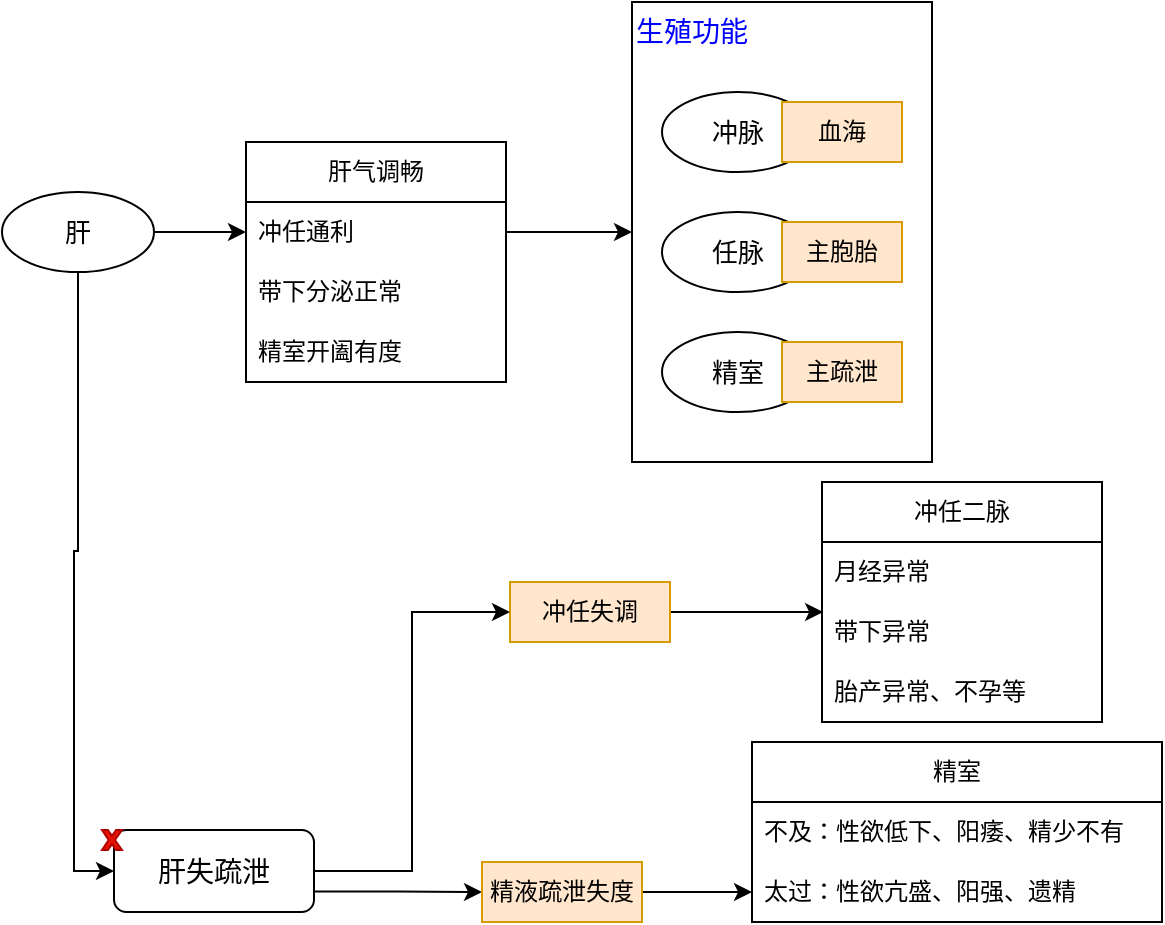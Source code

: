 <mxfile version="22.1.17" type="github">
  <diagram name="第 1 页" id="AgoYypZzx3hxxHUh2Zet">
    <mxGraphModel dx="1050" dy="557" grid="1" gridSize="10" guides="1" tooltips="1" connect="1" arrows="1" fold="1" page="1" pageScale="1" pageWidth="827" pageHeight="1169" math="0" shadow="0">
      <root>
        <mxCell id="0" />
        <mxCell id="1" parent="0" />
        <mxCell id="wE4b-NW_SzXMXIwF-MCA-17" value="" style="rounded=0;whiteSpace=wrap;html=1;" vertex="1" parent="1">
          <mxGeometry x="435" y="70" width="150" height="230" as="geometry" />
        </mxCell>
        <mxCell id="wE4b-NW_SzXMXIwF-MCA-5" value="" style="group" vertex="1" connectable="0" parent="1">
          <mxGeometry x="450" y="115" width="120" height="40" as="geometry" />
        </mxCell>
        <mxCell id="wE4b-NW_SzXMXIwF-MCA-6" value="冲脉" style="ellipse;whiteSpace=wrap;html=1;fontSize=13;" vertex="1" parent="wE4b-NW_SzXMXIwF-MCA-5">
          <mxGeometry width="76" height="40" as="geometry" />
        </mxCell>
        <mxCell id="wE4b-NW_SzXMXIwF-MCA-7" value="" style="endArrow=classic;html=1;rounded=0;exitX=1;exitY=0.5;exitDx=0;exitDy=0;" edge="1" parent="wE4b-NW_SzXMXIwF-MCA-5" source="wE4b-NW_SzXMXIwF-MCA-6" target="wE4b-NW_SzXMXIwF-MCA-8">
          <mxGeometry width="50" height="50" relative="1" as="geometry">
            <mxPoint x="127" y="21" as="sourcePoint" />
            <mxPoint x="272" y="20" as="targetPoint" />
          </mxGeometry>
        </mxCell>
        <mxCell id="wE4b-NW_SzXMXIwF-MCA-8" value="血海" style="text;html=1;strokeColor=#d79b00;fillColor=#ffe6cc;align=center;verticalAlign=middle;whiteSpace=wrap;rounded=0;" vertex="1" parent="wE4b-NW_SzXMXIwF-MCA-5">
          <mxGeometry x="60" y="5" width="60" height="30" as="geometry" />
        </mxCell>
        <mxCell id="wE4b-NW_SzXMXIwF-MCA-9" value="" style="group" vertex="1" connectable="0" parent="1">
          <mxGeometry x="450" y="175" width="120" height="40" as="geometry" />
        </mxCell>
        <mxCell id="wE4b-NW_SzXMXIwF-MCA-10" value="任脉" style="ellipse;whiteSpace=wrap;html=1;fontSize=13;" vertex="1" parent="wE4b-NW_SzXMXIwF-MCA-9">
          <mxGeometry width="76" height="40" as="geometry" />
        </mxCell>
        <mxCell id="wE4b-NW_SzXMXIwF-MCA-11" value="" style="endArrow=classic;html=1;rounded=0;exitX=1;exitY=0.5;exitDx=0;exitDy=0;" edge="1" parent="wE4b-NW_SzXMXIwF-MCA-9" source="wE4b-NW_SzXMXIwF-MCA-10" target="wE4b-NW_SzXMXIwF-MCA-12">
          <mxGeometry width="50" height="50" relative="1" as="geometry">
            <mxPoint x="127" y="21" as="sourcePoint" />
            <mxPoint x="272" y="20" as="targetPoint" />
          </mxGeometry>
        </mxCell>
        <mxCell id="wE4b-NW_SzXMXIwF-MCA-12" value="主胞胎" style="text;html=1;strokeColor=#d79b00;fillColor=#ffe6cc;align=center;verticalAlign=middle;whiteSpace=wrap;rounded=0;" vertex="1" parent="wE4b-NW_SzXMXIwF-MCA-9">
          <mxGeometry x="60" y="5" width="60" height="30" as="geometry" />
        </mxCell>
        <mxCell id="wE4b-NW_SzXMXIwF-MCA-13" value="" style="group" vertex="1" connectable="0" parent="1">
          <mxGeometry x="450" y="235" width="120" height="40" as="geometry" />
        </mxCell>
        <mxCell id="wE4b-NW_SzXMXIwF-MCA-14" value="精室" style="ellipse;whiteSpace=wrap;html=1;fontSize=13;" vertex="1" parent="wE4b-NW_SzXMXIwF-MCA-13">
          <mxGeometry width="76" height="40" as="geometry" />
        </mxCell>
        <mxCell id="wE4b-NW_SzXMXIwF-MCA-15" value="" style="endArrow=classic;html=1;rounded=0;exitX=1;exitY=0.5;exitDx=0;exitDy=0;" edge="1" parent="wE4b-NW_SzXMXIwF-MCA-13" source="wE4b-NW_SzXMXIwF-MCA-14" target="wE4b-NW_SzXMXIwF-MCA-16">
          <mxGeometry width="50" height="50" relative="1" as="geometry">
            <mxPoint x="127" y="21" as="sourcePoint" />
            <mxPoint x="272" y="20" as="targetPoint" />
          </mxGeometry>
        </mxCell>
        <mxCell id="wE4b-NW_SzXMXIwF-MCA-16" value="主疏泄" style="text;html=1;strokeColor=#d79b00;fillColor=#ffe6cc;align=center;verticalAlign=middle;whiteSpace=wrap;rounded=0;" vertex="1" parent="wE4b-NW_SzXMXIwF-MCA-13">
          <mxGeometry x="60" y="5" width="60" height="30" as="geometry" />
        </mxCell>
        <mxCell id="wE4b-NW_SzXMXIwF-MCA-18" value="生殖功能" style="text;html=1;strokeColor=none;fillColor=none;align=center;verticalAlign=middle;whiteSpace=wrap;rounded=0;fontSize=14;fontColor=#0000FF;" vertex="1" parent="1">
          <mxGeometry x="435" y="70" width="60" height="30" as="geometry" />
        </mxCell>
        <mxCell id="wE4b-NW_SzXMXIwF-MCA-3" value="" style="endArrow=classic;html=1;rounded=0;exitX=1;exitY=0.5;exitDx=0;exitDy=0;entryX=0;entryY=0.5;entryDx=0;entryDy=0;" edge="1" parent="1" source="wE4b-NW_SzXMXIwF-MCA-2" target="wE4b-NW_SzXMXIwF-MCA-21">
          <mxGeometry width="50" height="50" relative="1" as="geometry">
            <mxPoint x="247" y="181" as="sourcePoint" />
            <mxPoint x="180" y="180" as="targetPoint" />
          </mxGeometry>
        </mxCell>
        <mxCell id="wE4b-NW_SzXMXIwF-MCA-37" style="edgeStyle=orthogonalEdgeStyle;rounded=0;orthogonalLoop=1;jettySize=auto;html=1;exitX=0.5;exitY=1;exitDx=0;exitDy=0;entryX=0;entryY=0.5;entryDx=0;entryDy=0;" edge="1" parent="1" source="wE4b-NW_SzXMXIwF-MCA-2" target="wE4b-NW_SzXMXIwF-MCA-33">
          <mxGeometry relative="1" as="geometry" />
        </mxCell>
        <mxCell id="wE4b-NW_SzXMXIwF-MCA-2" value="肝" style="ellipse;whiteSpace=wrap;html=1;fontSize=13;" vertex="1" parent="1">
          <mxGeometry x="120" y="165" width="76" height="40" as="geometry" />
        </mxCell>
        <mxCell id="wE4b-NW_SzXMXIwF-MCA-20" value="肝气调畅" style="swimlane;fontStyle=0;childLayout=stackLayout;horizontal=1;startSize=30;horizontalStack=0;resizeParent=1;resizeParentMax=0;resizeLast=0;collapsible=1;marginBottom=0;whiteSpace=wrap;html=1;" vertex="1" parent="1">
          <mxGeometry x="242" y="140" width="130" height="120" as="geometry" />
        </mxCell>
        <mxCell id="wE4b-NW_SzXMXIwF-MCA-21" value="冲任通利" style="text;strokeColor=none;fillColor=none;align=left;verticalAlign=middle;spacingLeft=4;spacingRight=4;overflow=hidden;points=[[0,0.5],[1,0.5]];portConstraint=eastwest;rotatable=0;whiteSpace=wrap;html=1;" vertex="1" parent="wE4b-NW_SzXMXIwF-MCA-20">
          <mxGeometry y="30" width="130" height="30" as="geometry" />
        </mxCell>
        <mxCell id="wE4b-NW_SzXMXIwF-MCA-22" value="带下分泌正常" style="text;strokeColor=none;fillColor=none;align=left;verticalAlign=middle;spacingLeft=4;spacingRight=4;overflow=hidden;points=[[0,0.5],[1,0.5]];portConstraint=eastwest;rotatable=0;whiteSpace=wrap;html=1;" vertex="1" parent="wE4b-NW_SzXMXIwF-MCA-20">
          <mxGeometry y="60" width="130" height="30" as="geometry" />
        </mxCell>
        <mxCell id="wE4b-NW_SzXMXIwF-MCA-23" value="精室开阖有度" style="text;strokeColor=none;fillColor=none;align=left;verticalAlign=middle;spacingLeft=4;spacingRight=4;overflow=hidden;points=[[0,0.5],[1,0.5]];portConstraint=eastwest;rotatable=0;whiteSpace=wrap;html=1;" vertex="1" parent="wE4b-NW_SzXMXIwF-MCA-20">
          <mxGeometry y="90" width="130" height="30" as="geometry" />
        </mxCell>
        <mxCell id="wE4b-NW_SzXMXIwF-MCA-24" style="edgeStyle=orthogonalEdgeStyle;rounded=0;orthogonalLoop=1;jettySize=auto;html=1;exitX=1;exitY=0.5;exitDx=0;exitDy=0;" edge="1" parent="1" source="wE4b-NW_SzXMXIwF-MCA-21" target="wE4b-NW_SzXMXIwF-MCA-17">
          <mxGeometry relative="1" as="geometry" />
        </mxCell>
        <mxCell id="wE4b-NW_SzXMXIwF-MCA-25" value="冲任二脉" style="swimlane;fontStyle=0;childLayout=stackLayout;horizontal=1;startSize=30;horizontalStack=0;resizeParent=1;resizeParentMax=0;resizeLast=0;collapsible=1;marginBottom=0;whiteSpace=wrap;html=1;" vertex="1" parent="1">
          <mxGeometry x="530" y="310" width="140" height="120" as="geometry" />
        </mxCell>
        <mxCell id="wE4b-NW_SzXMXIwF-MCA-26" value="月经异常" style="text;strokeColor=none;fillColor=none;align=left;verticalAlign=middle;spacingLeft=4;spacingRight=4;overflow=hidden;points=[[0,0.5],[1,0.5]];portConstraint=eastwest;rotatable=0;whiteSpace=wrap;html=1;" vertex="1" parent="wE4b-NW_SzXMXIwF-MCA-25">
          <mxGeometry y="30" width="140" height="30" as="geometry" />
        </mxCell>
        <mxCell id="wE4b-NW_SzXMXIwF-MCA-27" value="带下异常" style="text;strokeColor=none;fillColor=none;align=left;verticalAlign=middle;spacingLeft=4;spacingRight=4;overflow=hidden;points=[[0,0.5],[1,0.5]];portConstraint=eastwest;rotatable=0;whiteSpace=wrap;html=1;" vertex="1" parent="wE4b-NW_SzXMXIwF-MCA-25">
          <mxGeometry y="60" width="140" height="30" as="geometry" />
        </mxCell>
        <mxCell id="wE4b-NW_SzXMXIwF-MCA-28" value="胎产异常、不孕等" style="text;strokeColor=none;fillColor=none;align=left;verticalAlign=middle;spacingLeft=4;spacingRight=4;overflow=hidden;points=[[0,0.5],[1,0.5]];portConstraint=eastwest;rotatable=0;whiteSpace=wrap;html=1;" vertex="1" parent="wE4b-NW_SzXMXIwF-MCA-25">
          <mxGeometry y="90" width="140" height="30" as="geometry" />
        </mxCell>
        <mxCell id="wE4b-NW_SzXMXIwF-MCA-32" value="" style="group" vertex="1" connectable="0" parent="1">
          <mxGeometry x="170" y="484" width="180" height="41" as="geometry" />
        </mxCell>
        <mxCell id="wE4b-NW_SzXMXIwF-MCA-33" value="肝失疏泄" style="rounded=1;whiteSpace=wrap;html=1;fontSize=14;" vertex="1" parent="wE4b-NW_SzXMXIwF-MCA-32">
          <mxGeometry x="6" width="100" height="41" as="geometry" />
        </mxCell>
        <mxCell id="wE4b-NW_SzXMXIwF-MCA-34" value="" style="verticalLabelPosition=bottom;verticalAlign=top;html=1;shape=mxgraph.basic.x;fillColor=#e51400;strokeColor=#B20000;fontColor=#ffffff;" vertex="1" parent="wE4b-NW_SzXMXIwF-MCA-32">
          <mxGeometry width="10" height="10" as="geometry" />
        </mxCell>
        <mxCell id="wE4b-NW_SzXMXIwF-MCA-36" style="edgeStyle=orthogonalEdgeStyle;rounded=0;orthogonalLoop=1;jettySize=auto;html=1;entryX=0.004;entryY=0.167;entryDx=0;entryDy=0;entryPerimeter=0;" edge="1" parent="1" source="wE4b-NW_SzXMXIwF-MCA-35" target="wE4b-NW_SzXMXIwF-MCA-27">
          <mxGeometry relative="1" as="geometry" />
        </mxCell>
        <mxCell id="wE4b-NW_SzXMXIwF-MCA-38" value="精室" style="swimlane;fontStyle=0;childLayout=stackLayout;horizontal=1;startSize=30;horizontalStack=0;resizeParent=1;resizeParentMax=0;resizeLast=0;collapsible=1;marginBottom=0;whiteSpace=wrap;html=1;" vertex="1" parent="1">
          <mxGeometry x="495" y="440" width="205" height="90" as="geometry" />
        </mxCell>
        <mxCell id="wE4b-NW_SzXMXIwF-MCA-39" value="不及：性欲低下、阳痿、精少不有" style="text;strokeColor=none;fillColor=none;align=left;verticalAlign=middle;spacingLeft=4;spacingRight=4;overflow=hidden;points=[[0,0.5],[1,0.5]];portConstraint=eastwest;rotatable=0;whiteSpace=wrap;html=1;" vertex="1" parent="wE4b-NW_SzXMXIwF-MCA-38">
          <mxGeometry y="30" width="205" height="30" as="geometry" />
        </mxCell>
        <mxCell id="wE4b-NW_SzXMXIwF-MCA-40" value="太过：性欲亢盛、阳强、遗精" style="text;strokeColor=none;fillColor=none;align=left;verticalAlign=middle;spacingLeft=4;spacingRight=4;overflow=hidden;points=[[0,0.5],[1,0.5]];portConstraint=eastwest;rotatable=0;whiteSpace=wrap;html=1;" vertex="1" parent="wE4b-NW_SzXMXIwF-MCA-38">
          <mxGeometry y="60" width="205" height="30" as="geometry" />
        </mxCell>
        <mxCell id="wE4b-NW_SzXMXIwF-MCA-35" value="冲任失调" style="text;html=1;strokeColor=#d79b00;fillColor=#ffe6cc;align=center;verticalAlign=middle;whiteSpace=wrap;rounded=0;" vertex="1" parent="1">
          <mxGeometry x="374" y="360" width="80" height="30" as="geometry" />
        </mxCell>
        <mxCell id="wE4b-NW_SzXMXIwF-MCA-42" style="edgeStyle=orthogonalEdgeStyle;rounded=0;orthogonalLoop=1;jettySize=auto;html=1;exitX=1;exitY=0.5;exitDx=0;exitDy=0;entryX=0;entryY=0.5;entryDx=0;entryDy=0;" edge="1" parent="1" source="wE4b-NW_SzXMXIwF-MCA-33" target="wE4b-NW_SzXMXIwF-MCA-35">
          <mxGeometry relative="1" as="geometry">
            <mxPoint x="360" y="420" as="targetPoint" />
          </mxGeometry>
        </mxCell>
        <mxCell id="wE4b-NW_SzXMXIwF-MCA-43" style="edgeStyle=orthogonalEdgeStyle;rounded=0;orthogonalLoop=1;jettySize=auto;html=1;exitX=1;exitY=0.5;exitDx=0;exitDy=0;entryX=0;entryY=0.5;entryDx=0;entryDy=0;" edge="1" parent="1" source="wE4b-NW_SzXMXIwF-MCA-44" target="wE4b-NW_SzXMXIwF-MCA-40">
          <mxGeometry relative="1" as="geometry" />
        </mxCell>
        <mxCell id="wE4b-NW_SzXMXIwF-MCA-45" value="" style="edgeStyle=orthogonalEdgeStyle;rounded=0;orthogonalLoop=1;jettySize=auto;html=1;exitX=1;exitY=0.75;exitDx=0;exitDy=0;entryX=0;entryY=0.5;entryDx=0;entryDy=0;" edge="1" parent="1" source="wE4b-NW_SzXMXIwF-MCA-33" target="wE4b-NW_SzXMXIwF-MCA-44">
          <mxGeometry relative="1" as="geometry">
            <mxPoint x="276" y="511" as="sourcePoint" />
            <mxPoint x="435" y="515" as="targetPoint" />
          </mxGeometry>
        </mxCell>
        <mxCell id="wE4b-NW_SzXMXIwF-MCA-44" value="精液疏泄失度" style="text;html=1;strokeColor=#d79b00;fillColor=#ffe6cc;align=center;verticalAlign=middle;whiteSpace=wrap;rounded=0;" vertex="1" parent="1">
          <mxGeometry x="360" y="500" width="80" height="30" as="geometry" />
        </mxCell>
      </root>
    </mxGraphModel>
  </diagram>
</mxfile>
